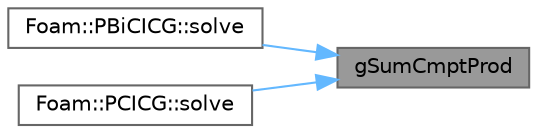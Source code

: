 digraph "gSumCmptProd"
{
 // LATEX_PDF_SIZE
  bgcolor="transparent";
  edge [fontname=Helvetica,fontsize=10,labelfontname=Helvetica,labelfontsize=10];
  node [fontname=Helvetica,fontsize=10,shape=box,height=0.2,width=0.4];
  rankdir="RL";
  Node1 [id="Node000001",label="gSumCmptProd",height=0.2,width=0.4,color="gray40", fillcolor="grey60", style="filled", fontcolor="black",tooltip=" "];
  Node1 -> Node2 [id="edge1_Node000001_Node000002",dir="back",color="steelblue1",style="solid",tooltip=" "];
  Node2 [id="Node000002",label="Foam::PBiCICG::solve",height=0.2,width=0.4,color="grey40", fillcolor="white", style="filled",URL="$classFoam_1_1PBiCICG.html#af2a8369a85a8532bb0c9d431c0b6e7ff",tooltip=" "];
  Node1 -> Node3 [id="edge2_Node000001_Node000003",dir="back",color="steelblue1",style="solid",tooltip=" "];
  Node3 [id="Node000003",label="Foam::PCICG::solve",height=0.2,width=0.4,color="grey40", fillcolor="white", style="filled",URL="$classFoam_1_1PCICG.html#af2a8369a85a8532bb0c9d431c0b6e7ff",tooltip=" "];
}
